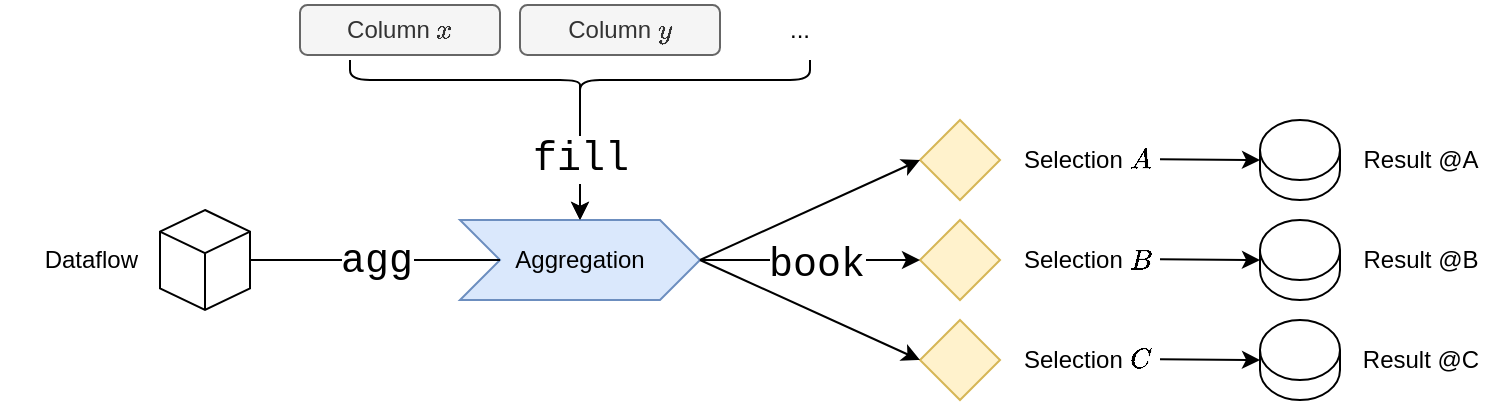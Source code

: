 <mxfile version="24.0.3" type="github">
  <diagram id="C5RBs43oDa-KdzZeNtuy" name="Page-1">
    <mxGraphModel dx="706" dy="466" grid="1" gridSize="10" guides="1" tooltips="1" connect="1" arrows="1" fold="1" page="1" pageScale="1" pageWidth="827" pageHeight="1169" math="1" shadow="0">
      <root>
        <mxCell id="WIyWlLk6GJQsqaUBKTNV-0" />
        <mxCell id="WIyWlLk6GJQsqaUBKTNV-1" parent="WIyWlLk6GJQsqaUBKTNV-0" />
        <mxCell id="WIyWlLk6GJQsqaUBKTNV-7" value="Column \(y\)" style="rounded=1;whiteSpace=wrap;html=1;fontSize=12;glass=0;strokeWidth=1;shadow=0;fillColor=#f5f5f5;fontColor=#333333;strokeColor=#666666;" parent="WIyWlLk6GJQsqaUBKTNV-1" vertex="1">
          <mxGeometry x="260" y="92.5" width="100" height="25" as="geometry" />
        </mxCell>
        <mxCell id="CfXGoLIputj_UdZ5ytwZ-19" value="" style="edgeStyle=orthogonalEdgeStyle;rounded=0;orthogonalLoop=1;jettySize=auto;html=1;" parent="WIyWlLk6GJQsqaUBKTNV-1" source="CfXGoLIputj_UdZ5ytwZ-3" target="CfXGoLIputj_UdZ5ytwZ-8" edge="1">
          <mxGeometry relative="1" as="geometry" />
        </mxCell>
        <mxCell id="CfXGoLIputj_UdZ5ytwZ-3" value="" style="shape=curlyBracket;whiteSpace=wrap;html=1;rounded=1;flipH=1;labelPosition=right;verticalLabelPosition=middle;align=left;verticalAlign=middle;direction=north;" parent="WIyWlLk6GJQsqaUBKTNV-1" vertex="1">
          <mxGeometry x="175" y="120" width="230" height="20" as="geometry" />
        </mxCell>
        <mxCell id="CfXGoLIputj_UdZ5ytwZ-4" value="&lt;div style=&quot;font-size: 12px;&quot;&gt;Column \(x\)&lt;/div&gt;" style="rounded=1;whiteSpace=wrap;html=1;fontSize=12;glass=0;strokeWidth=1;shadow=0;fillColor=#f5f5f5;fontColor=#333333;strokeColor=#666666;" parent="WIyWlLk6GJQsqaUBKTNV-1" vertex="1">
          <mxGeometry x="150" y="92.5" width="100" height="25" as="geometry" />
        </mxCell>
        <mxCell id="CfXGoLIputj_UdZ5ytwZ-7" value="" style="html=1;whiteSpace=wrap;shape=isoCube2;backgroundOutline=1;isoAngle=15;aspect=fixed;" parent="WIyWlLk6GJQsqaUBKTNV-1" vertex="1">
          <mxGeometry x="80" y="195" width="45" height="50" as="geometry" />
        </mxCell>
        <mxCell id="CfXGoLIputj_UdZ5ytwZ-8" value="Aggregation" style="shape=step;perimeter=stepPerimeter;whiteSpace=wrap;html=1;fixedSize=1;fontSize=12;fillColor=#dae8fc;strokeColor=#6c8ebf;" parent="WIyWlLk6GJQsqaUBKTNV-1" vertex="1">
          <mxGeometry x="230" y="200" width="120" height="40" as="geometry" />
        </mxCell>
        <mxCell id="CfXGoLIputj_UdZ5ytwZ-9" value="" style="rhombus;whiteSpace=wrap;html=1;aspect=fixed;fillColor=#fff2cc;strokeColor=#d6b656;" parent="WIyWlLk6GJQsqaUBKTNV-1" vertex="1">
          <mxGeometry x="460" y="150" width="40" height="40" as="geometry" />
        </mxCell>
        <mxCell id="CfXGoLIputj_UdZ5ytwZ-10" value="" style="rhombus;whiteSpace=wrap;html=1;aspect=fixed;fillColor=#fff2cc;strokeColor=#d6b656;" parent="WIyWlLk6GJQsqaUBKTNV-1" vertex="1">
          <mxGeometry x="460" y="200" width="40" height="40" as="geometry" />
        </mxCell>
        <mxCell id="CfXGoLIputj_UdZ5ytwZ-11" value="" style="rhombus;whiteSpace=wrap;html=1;aspect=fixed;fillColor=#fff2cc;strokeColor=#d6b656;" parent="WIyWlLk6GJQsqaUBKTNV-1" vertex="1">
          <mxGeometry x="460" y="250" width="40" height="40" as="geometry" />
        </mxCell>
        <mxCell id="CfXGoLIputj_UdZ5ytwZ-12" value="" style="endArrow=classic;html=1;rounded=0;exitX=1;exitY=0.5;exitDx=0;exitDy=0;entryX=0;entryY=0.5;entryDx=0;entryDy=0;" parent="WIyWlLk6GJQsqaUBKTNV-1" source="CfXGoLIputj_UdZ5ytwZ-8" target="CfXGoLIputj_UdZ5ytwZ-9" edge="1">
          <mxGeometry width="50" height="50" relative="1" as="geometry">
            <mxPoint x="340" y="470" as="sourcePoint" />
            <mxPoint x="390" y="420" as="targetPoint" />
          </mxGeometry>
        </mxCell>
        <mxCell id="CfXGoLIputj_UdZ5ytwZ-13" value="" style="endArrow=classic;html=1;rounded=0;exitX=1;exitY=0.5;exitDx=0;exitDy=0;entryX=0;entryY=0.5;entryDx=0;entryDy=0;" parent="WIyWlLk6GJQsqaUBKTNV-1" source="CfXGoLIputj_UdZ5ytwZ-8" target="CfXGoLIputj_UdZ5ytwZ-10" edge="1">
          <mxGeometry width="50" height="50" relative="1" as="geometry">
            <mxPoint x="360" y="180" as="sourcePoint" />
            <mxPoint x="470" y="180" as="targetPoint" />
          </mxGeometry>
        </mxCell>
        <mxCell id="EnIBz951ckkkmF2f7cr6-0" value="&lt;font face=&quot;Courier New&quot; style=&quot;font-size: 20px;&quot;&gt;book&lt;/font&gt;" style="edgeLabel;html=1;align=center;verticalAlign=middle;resizable=0;points=[];" parent="CfXGoLIputj_UdZ5ytwZ-13" vertex="1" connectable="0">
          <mxGeometry x="0.054" y="-2" relative="1" as="geometry">
            <mxPoint as="offset" />
          </mxGeometry>
        </mxCell>
        <mxCell id="CfXGoLIputj_UdZ5ytwZ-14" value="" style="endArrow=classic;html=1;rounded=0;exitX=1;exitY=0.5;exitDx=0;exitDy=0;entryX=0;entryY=0.5;entryDx=0;entryDy=0;" parent="WIyWlLk6GJQsqaUBKTNV-1" source="CfXGoLIputj_UdZ5ytwZ-8" target="CfXGoLIputj_UdZ5ytwZ-11" edge="1">
          <mxGeometry width="50" height="50" relative="1" as="geometry">
            <mxPoint x="360" y="180" as="sourcePoint" />
            <mxPoint x="476" y="224" as="targetPoint" />
          </mxGeometry>
        </mxCell>
        <mxCell id="CfXGoLIputj_UdZ5ytwZ-16" value="&lt;font face=&quot;Courier New&quot; style=&quot;font-size: 20px;&quot;&gt;fill&lt;/font&gt;" style="endArrow=classic;html=1;rounded=0;exitX=0.1;exitY=0.5;exitDx=0;exitDy=0;exitPerimeter=0;" parent="WIyWlLk6GJQsqaUBKTNV-1" source="CfXGoLIputj_UdZ5ytwZ-3" target="CfXGoLIputj_UdZ5ytwZ-8" edge="1">
          <mxGeometry width="50" height="50" relative="1" as="geometry">
            <mxPoint x="360" y="230" as="sourcePoint" />
            <mxPoint x="470" y="180" as="targetPoint" />
          </mxGeometry>
        </mxCell>
        <mxCell id="CfXGoLIputj_UdZ5ytwZ-17" value="agg" style="endArrow=none;html=1;rounded=0;exitX=1;exitY=0.5;exitDx=0;exitDy=0;exitPerimeter=0;entryX=0;entryY=0.5;entryDx=0;entryDy=0;endFill=0;fontSize=20;fontFamily=Courier New;" parent="WIyWlLk6GJQsqaUBKTNV-1" source="CfXGoLIputj_UdZ5ytwZ-7" target="CfXGoLIputj_UdZ5ytwZ-8" edge="1">
          <mxGeometry width="50" height="50" relative="1" as="geometry">
            <mxPoint x="300" y="148" as="sourcePoint" />
            <mxPoint x="300" y="210" as="targetPoint" />
          </mxGeometry>
        </mxCell>
        <mxCell id="CfXGoLIputj_UdZ5ytwZ-20" value="Selection \(A\)" style="text;html=1;align=left;verticalAlign=middle;resizable=0;points=[];autosize=1;strokeColor=none;fillColor=none;fontSize=12;" parent="WIyWlLk6GJQsqaUBKTNV-1" vertex="1">
          <mxGeometry x="510" y="155" width="100" height="30" as="geometry" />
        </mxCell>
        <mxCell id="CfXGoLIputj_UdZ5ytwZ-21" value="Selection \(B\) " style="text;html=1;align=left;verticalAlign=middle;resizable=0;points=[];autosize=1;strokeColor=none;fillColor=none;fontSize=12;" parent="WIyWlLk6GJQsqaUBKTNV-1" vertex="1">
          <mxGeometry x="510" y="205" width="100" height="30" as="geometry" />
        </mxCell>
        <mxCell id="CfXGoLIputj_UdZ5ytwZ-22" value="&lt;div&gt;Selection \(C\)&lt;/div&gt;" style="text;html=1;align=left;verticalAlign=middle;resizable=0;points=[];autosize=1;strokeColor=none;fillColor=none;fontSize=12;" parent="WIyWlLk6GJQsqaUBKTNV-1" vertex="1">
          <mxGeometry x="510" y="255" width="100" height="30" as="geometry" />
        </mxCell>
        <mxCell id="CfXGoLIputj_UdZ5ytwZ-23" value="Dataflow" style="text;html=1;align=right;verticalAlign=middle;resizable=0;points=[];autosize=1;strokeColor=none;fillColor=none;fontSize=12;" parent="WIyWlLk6GJQsqaUBKTNV-1" vertex="1">
          <mxGeometry y="205" width="70" height="30" as="geometry" />
        </mxCell>
        <mxCell id="EnIBz951ckkkmF2f7cr6-3" value="" style="shape=cylinder3;whiteSpace=wrap;html=1;boundedLbl=1;backgroundOutline=1;size=15;" parent="WIyWlLk6GJQsqaUBKTNV-1" vertex="1">
          <mxGeometry x="630" y="150" width="40" height="40" as="geometry" />
        </mxCell>
        <mxCell id="EnIBz951ckkkmF2f7cr6-4" value="" style="shape=cylinder3;whiteSpace=wrap;html=1;boundedLbl=1;backgroundOutline=1;size=15;" parent="WIyWlLk6GJQsqaUBKTNV-1" vertex="1">
          <mxGeometry x="630" y="200" width="40" height="40" as="geometry" />
        </mxCell>
        <mxCell id="EnIBz951ckkkmF2f7cr6-5" value="" style="shape=cylinder3;whiteSpace=wrap;html=1;boundedLbl=1;backgroundOutline=1;size=15;" parent="WIyWlLk6GJQsqaUBKTNV-1" vertex="1">
          <mxGeometry x="630" y="250" width="40" height="40" as="geometry" />
        </mxCell>
        <mxCell id="EnIBz951ckkkmF2f7cr6-18" value="" style="endArrow=classic;html=1;rounded=0;exitX=1;exitY=0.5;exitDx=0;exitDy=0;" parent="WIyWlLk6GJQsqaUBKTNV-1" edge="1">
          <mxGeometry width="50" height="50" relative="1" as="geometry">
            <mxPoint x="580" y="169.6" as="sourcePoint" />
            <mxPoint x="630" y="170" as="targetPoint" />
          </mxGeometry>
        </mxCell>
        <mxCell id="EnIBz951ckkkmF2f7cr6-19" value="" style="endArrow=classic;html=1;rounded=0;exitX=1;exitY=0.5;exitDx=0;exitDy=0;" parent="WIyWlLk6GJQsqaUBKTNV-1" edge="1">
          <mxGeometry width="50" height="50" relative="1" as="geometry">
            <mxPoint x="580" y="219.6" as="sourcePoint" />
            <mxPoint x="630" y="220" as="targetPoint" />
          </mxGeometry>
        </mxCell>
        <mxCell id="EnIBz951ckkkmF2f7cr6-20" value="" style="endArrow=classic;html=1;rounded=0;exitX=1;exitY=0.5;exitDx=0;exitDy=0;" parent="WIyWlLk6GJQsqaUBKTNV-1" edge="1">
          <mxGeometry width="50" height="50" relative="1" as="geometry">
            <mxPoint x="580" y="269.6" as="sourcePoint" />
            <mxPoint x="630" y="270" as="targetPoint" />
          </mxGeometry>
        </mxCell>
        <mxCell id="EnIBz951ckkkmF2f7cr6-21" value="Result @A" style="text;html=1;align=center;verticalAlign=middle;resizable=0;points=[];autosize=1;strokeColor=none;fillColor=none;" parent="WIyWlLk6GJQsqaUBKTNV-1" vertex="1">
          <mxGeometry x="670" y="155" width="80" height="30" as="geometry" />
        </mxCell>
        <mxCell id="EnIBz951ckkkmF2f7cr6-22" value="Result @B" style="text;html=1;align=center;verticalAlign=middle;resizable=0;points=[];autosize=1;strokeColor=none;fillColor=none;" parent="WIyWlLk6GJQsqaUBKTNV-1" vertex="1">
          <mxGeometry x="670" y="205" width="80" height="30" as="geometry" />
        </mxCell>
        <mxCell id="EnIBz951ckkkmF2f7cr6-23" value="Result @C" style="text;html=1;align=center;verticalAlign=middle;resizable=0;points=[];autosize=1;strokeColor=none;fillColor=none;" parent="WIyWlLk6GJQsqaUBKTNV-1" vertex="1">
          <mxGeometry x="670" y="255" width="80" height="30" as="geometry" />
        </mxCell>
        <mxCell id="EnIBz951ckkkmF2f7cr6-24" value="..." style="text;html=1;strokeColor=none;fillColor=none;align=center;verticalAlign=middle;whiteSpace=wrap;rounded=0;" parent="WIyWlLk6GJQsqaUBKTNV-1" vertex="1">
          <mxGeometry x="370" y="90" width="60" height="30" as="geometry" />
        </mxCell>
      </root>
    </mxGraphModel>
  </diagram>
</mxfile>
